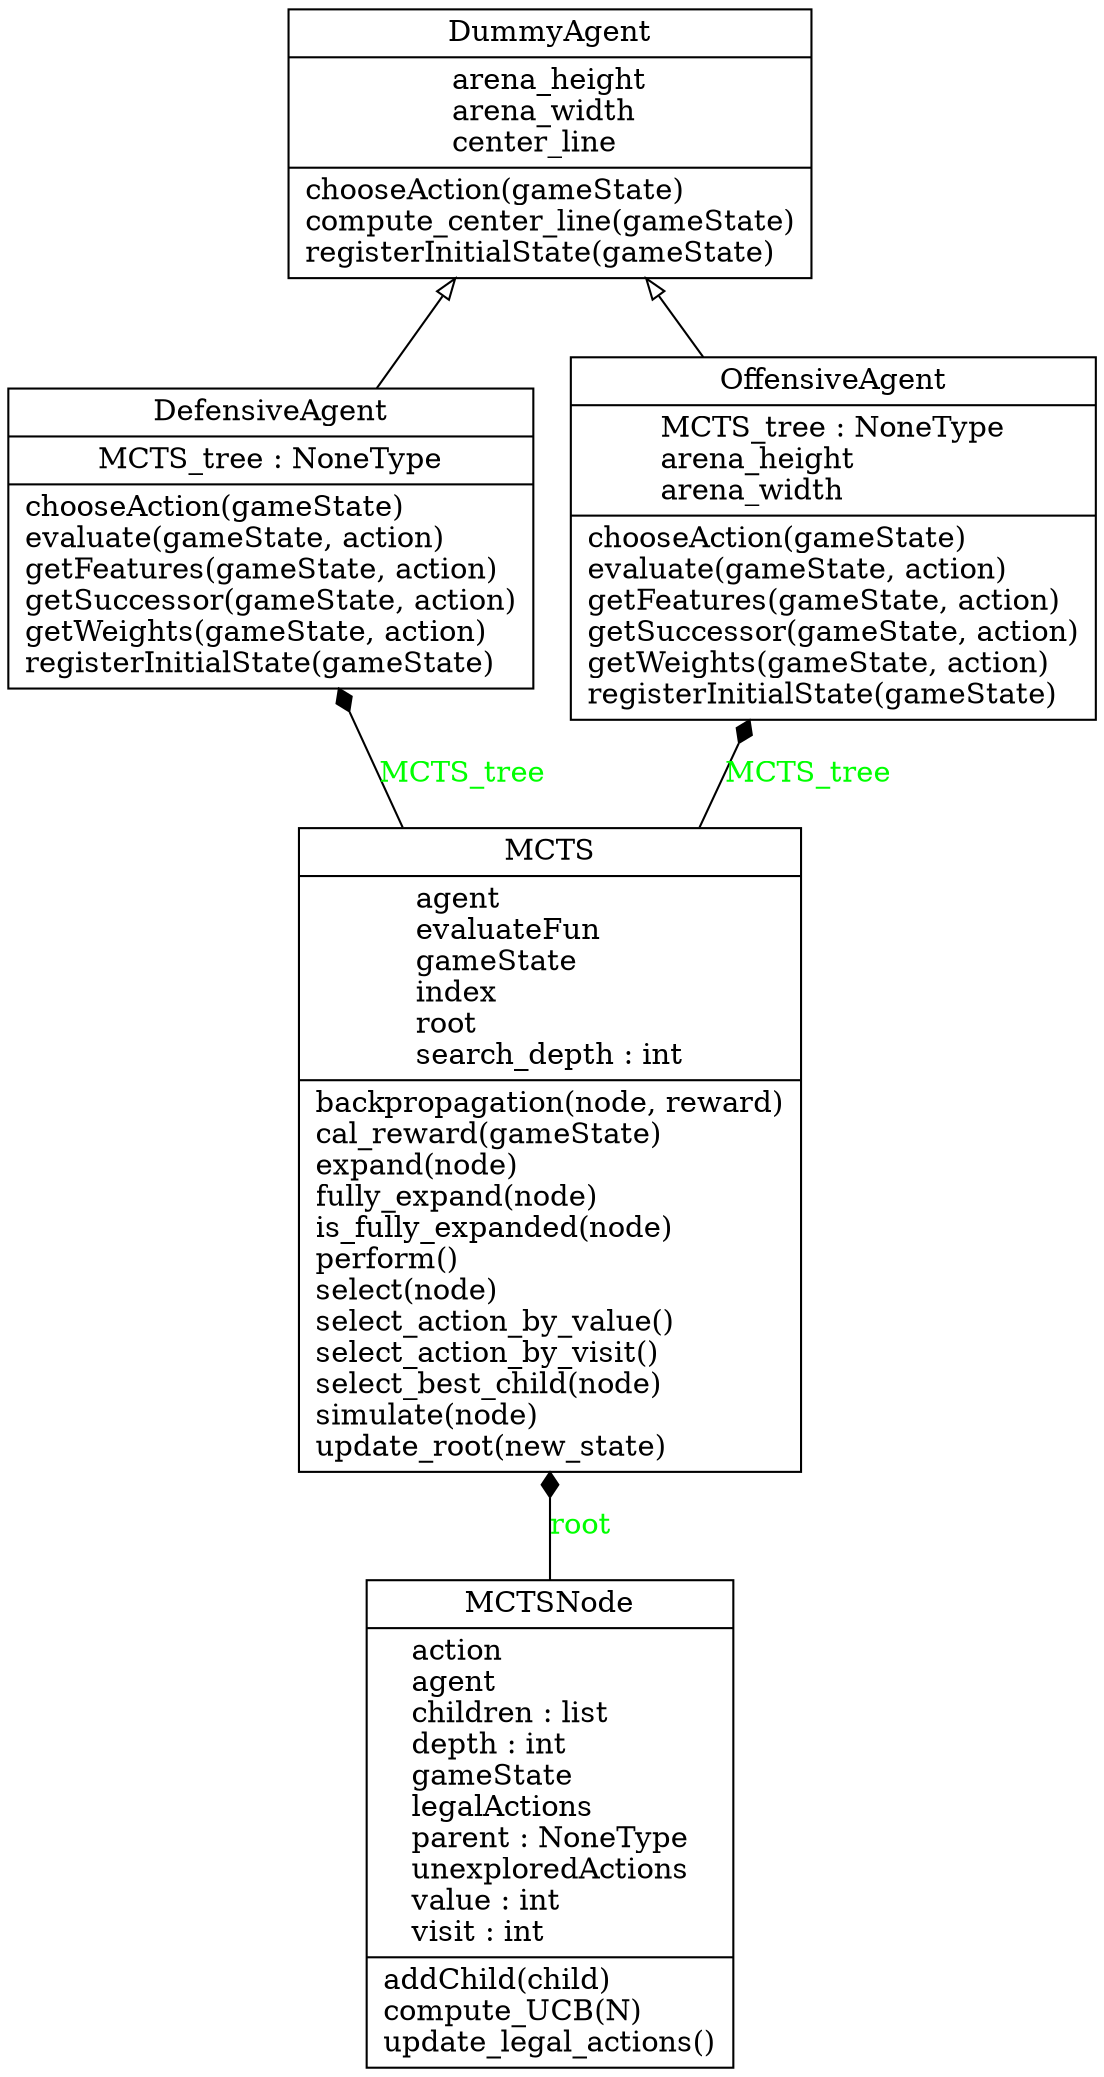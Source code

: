 digraph "classes_myTeam" {
rankdir=BT
charset="utf-8"
"myTeam.DefensiveAgent" [color="black", fontcolor="black", label=<{DefensiveAgent|MCTS_tree : NoneType<br ALIGN="LEFT"/>|chooseAction(gameState)<br ALIGN="LEFT"/>evaluate(gameState, action)<br ALIGN="LEFT"/>getFeatures(gameState, action)<br ALIGN="LEFT"/>getSuccessor(gameState, action)<br ALIGN="LEFT"/>getWeights(gameState, action)<br ALIGN="LEFT"/>registerInitialState(gameState)<br ALIGN="LEFT"/>}>, shape="record", style="solid"];
"myTeam.DummyAgent" [color="black", fontcolor="black", label=<{DummyAgent|arena_height<br ALIGN="LEFT"/>arena_width<br ALIGN="LEFT"/>center_line<br ALIGN="LEFT"/>|chooseAction(gameState)<br ALIGN="LEFT"/>compute_center_line(gameState)<br ALIGN="LEFT"/>registerInitialState(gameState)<br ALIGN="LEFT"/>}>, shape="record", style="solid"];
"myTeam.MCTS" [color="black", fontcolor="black", label=<{MCTS|agent<br ALIGN="LEFT"/>evaluateFun<br ALIGN="LEFT"/>gameState<br ALIGN="LEFT"/>index<br ALIGN="LEFT"/>root<br ALIGN="LEFT"/>search_depth : int<br ALIGN="LEFT"/>|backpropagation(node, reward)<br ALIGN="LEFT"/>cal_reward(gameState)<br ALIGN="LEFT"/>expand(node)<br ALIGN="LEFT"/>fully_expand(node)<br ALIGN="LEFT"/>is_fully_expanded(node)<br ALIGN="LEFT"/>perform()<br ALIGN="LEFT"/>select(node)<br ALIGN="LEFT"/>select_action_by_value()<br ALIGN="LEFT"/>select_action_by_visit()<br ALIGN="LEFT"/>select_best_child(node)<br ALIGN="LEFT"/>simulate(node)<br ALIGN="LEFT"/>update_root(new_state)<br ALIGN="LEFT"/>}>, shape="record", style="solid"];
"myTeam.MCTSNode" [color="black", fontcolor="black", label=<{MCTSNode|action<br ALIGN="LEFT"/>agent<br ALIGN="LEFT"/>children : list<br ALIGN="LEFT"/>depth : int<br ALIGN="LEFT"/>gameState<br ALIGN="LEFT"/>legalActions<br ALIGN="LEFT"/>parent : NoneType<br ALIGN="LEFT"/>unexploredActions<br ALIGN="LEFT"/>value : int<br ALIGN="LEFT"/>visit : int<br ALIGN="LEFT"/>|addChild(child)<br ALIGN="LEFT"/>compute_UCB(N)<br ALIGN="LEFT"/>update_legal_actions()<br ALIGN="LEFT"/>}>, shape="record", style="solid"];
"myTeam.OffensiveAgent" [color="black", fontcolor="black", label=<{OffensiveAgent|MCTS_tree : NoneType<br ALIGN="LEFT"/>arena_height<br ALIGN="LEFT"/>arena_width<br ALIGN="LEFT"/>|chooseAction(gameState)<br ALIGN="LEFT"/>evaluate(gameState, action)<br ALIGN="LEFT"/>getFeatures(gameState, action)<br ALIGN="LEFT"/>getSuccessor(gameState, action)<br ALIGN="LEFT"/>getWeights(gameState, action)<br ALIGN="LEFT"/>registerInitialState(gameState)<br ALIGN="LEFT"/>}>, shape="record", style="solid"];
"myTeam.DefensiveAgent" -> "myTeam.DummyAgent" [arrowhead="empty", arrowtail="none"];
"myTeam.OffensiveAgent" -> "myTeam.DummyAgent" [arrowhead="empty", arrowtail="none"];
"myTeam.MCTS" -> "myTeam.DefensiveAgent" [arrowhead="diamond", arrowtail="none", fontcolor="green", label="MCTS_tree", style="solid"];
"myTeam.MCTS" -> "myTeam.OffensiveAgent" [arrowhead="diamond", arrowtail="none", fontcolor="green", label="MCTS_tree", style="solid"];
"myTeam.MCTSNode" -> "myTeam.MCTS" [arrowhead="diamond", arrowtail="none", fontcolor="green", label="root", style="solid"];
}
